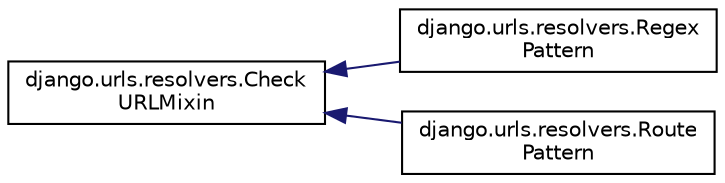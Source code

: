 digraph "Graphical Class Hierarchy"
{
 // LATEX_PDF_SIZE
  edge [fontname="Helvetica",fontsize="10",labelfontname="Helvetica",labelfontsize="10"];
  node [fontname="Helvetica",fontsize="10",shape=record];
  rankdir="LR";
  Node0 [label="django.urls.resolvers.Check\lURLMixin",height=0.2,width=0.4,color="black", fillcolor="white", style="filled",URL="$classdjango_1_1urls_1_1resolvers_1_1_check_u_r_l_mixin.html",tooltip=" "];
  Node0 -> Node1 [dir="back",color="midnightblue",fontsize="10",style="solid",fontname="Helvetica"];
  Node1 [label="django.urls.resolvers.Regex\lPattern",height=0.2,width=0.4,color="black", fillcolor="white", style="filled",URL="$classdjango_1_1urls_1_1resolvers_1_1_regex_pattern.html",tooltip=" "];
  Node0 -> Node2 [dir="back",color="midnightblue",fontsize="10",style="solid",fontname="Helvetica"];
  Node2 [label="django.urls.resolvers.Route\lPattern",height=0.2,width=0.4,color="black", fillcolor="white", style="filled",URL="$classdjango_1_1urls_1_1resolvers_1_1_route_pattern.html",tooltip=" "];
}
